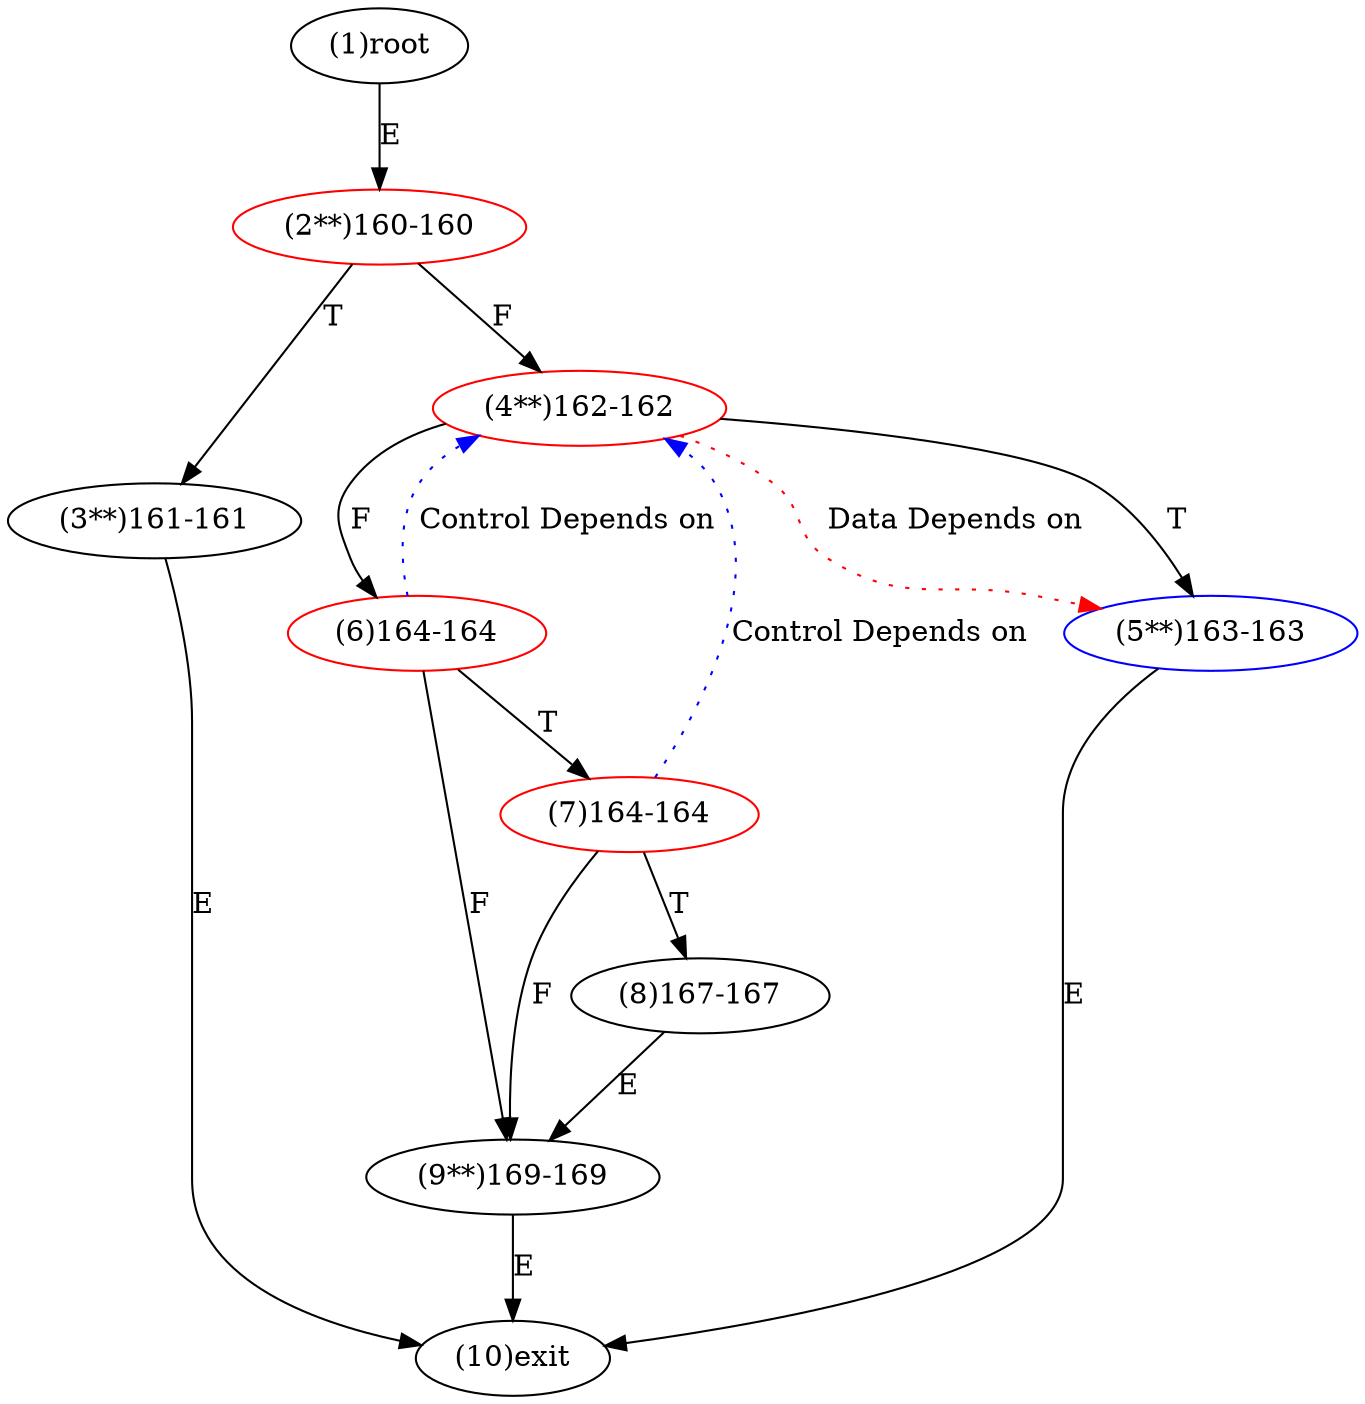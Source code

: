 digraph "" { 
1[ label="(1)root"];
2[ label="(2**)160-160",color=red];
3[ label="(3**)161-161"];
4[ label="(4**)162-162",color=red];
5[ label="(5**)163-163",color=blue];
6[ label="(6)164-164",color=red];
7[ label="(7)164-164",color=red];
8[ label="(8)167-167"];
9[ label="(9**)169-169"];
10[ label="(10)exit"];
1->2[ label="E"];
2->4[ label="F"];
2->3[ label="T"];
3->10[ label="E"];
4->6[ label="F"];
4->5[ label="T"];
5->10[ label="E"];
6->9[ label="F"];
6->7[ label="T"];
7->9[ label="F"];
7->8[ label="T"];
8->9[ label="E"];
9->10[ label="E"];
4->5[ color="red" label="Data Depends on" style = dotted ];
6->4[ color="blue" label="Control Depends on" style = dotted ];
7->4[ color="blue" label="Control Depends on" style = dotted ];
}